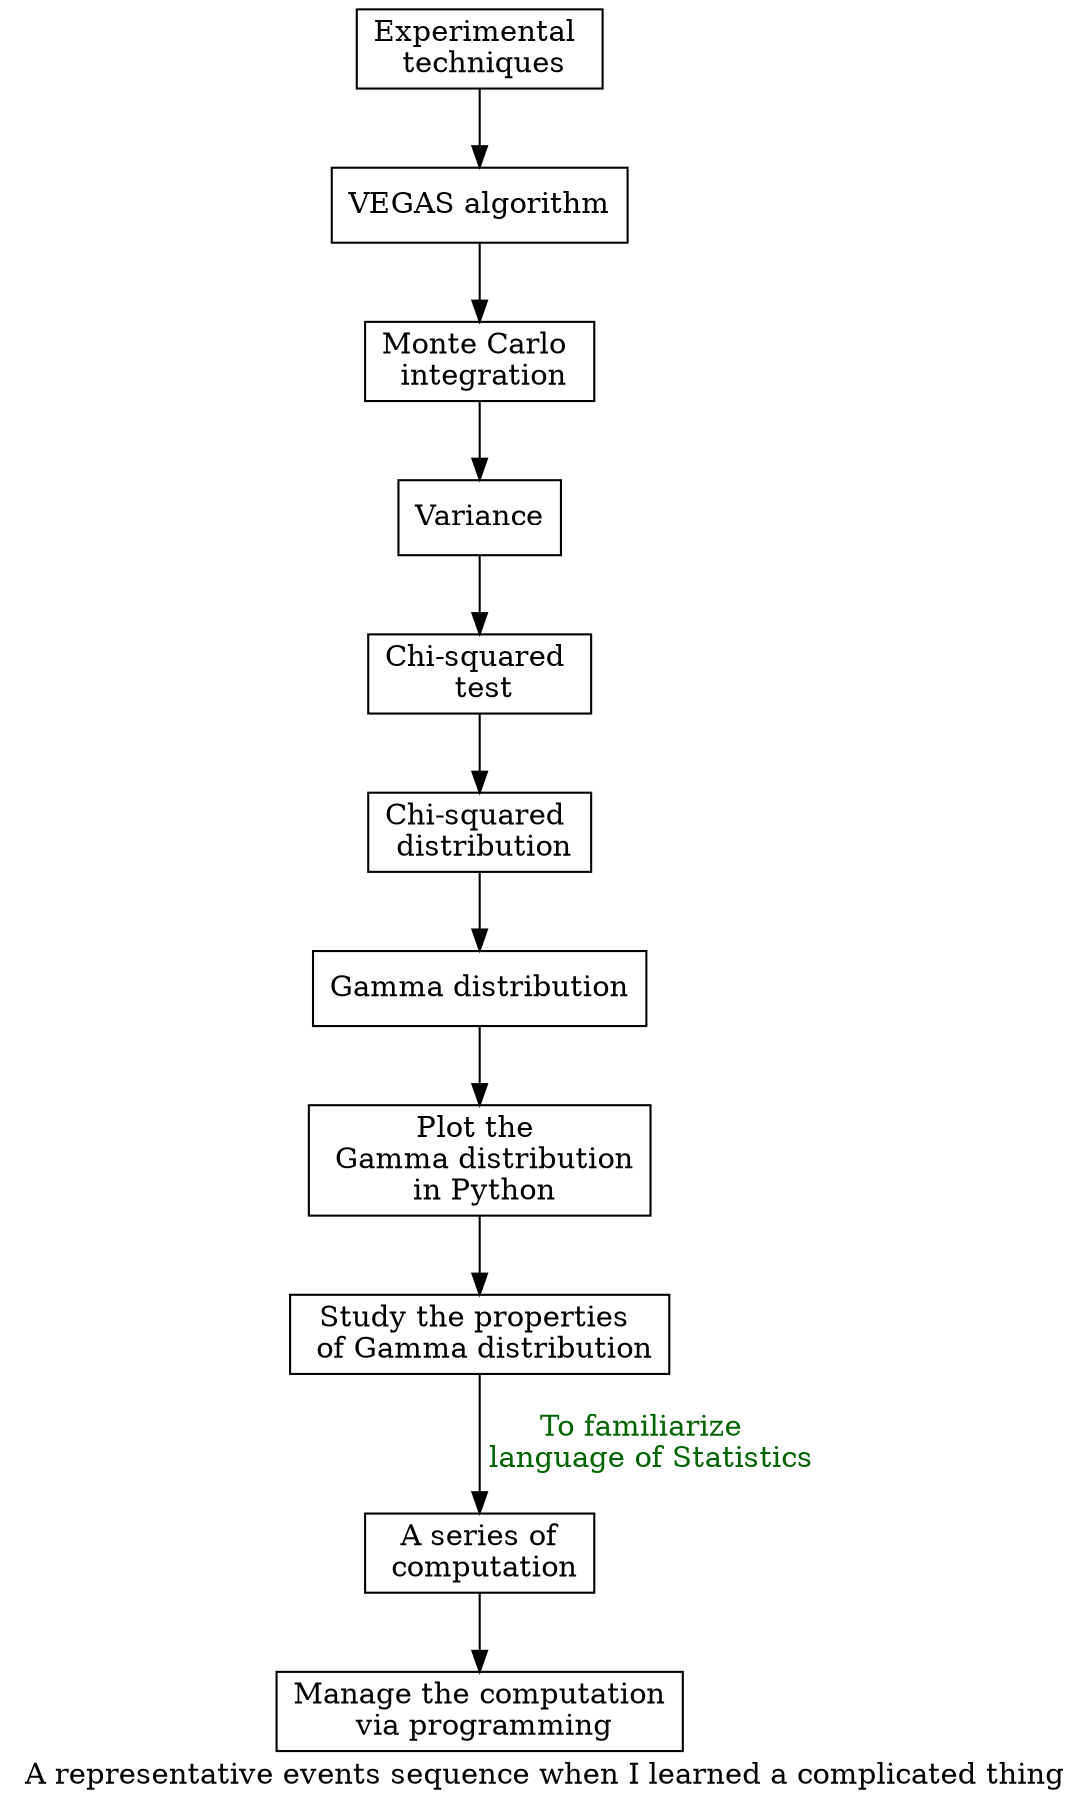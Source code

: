 digraph G {
label = "A representative events sequence when I learned a complicated thing";
node [shape = record];


a1 [label = "Experimental \n techniques"];
a2 [label = "VEGAS algorithm"];
a3 [label = "Monte Carlo \n integration"];
a4 [label = "Variance"];
a5 [label = "Chi-squared \n test"];
a6 [label = "Chi-squared \n distribution"];
a7 [label = "Gamma distribution"];
a8 [label = "Plot the \n Gamma distribution\n in Python"];
a9 [label = "Study the properties \n of Gamma distribution"];
a10 [label = "A series of\n  computation"];
a11 [label = "Manage the computation\n via programming"];

a1->a2->a3->a4->a5->a6->a7->a8->a9;
a9->a10[label="To familiarize \n language of Statistics", fontcolor=darkgreen];
a10->a11;
}
